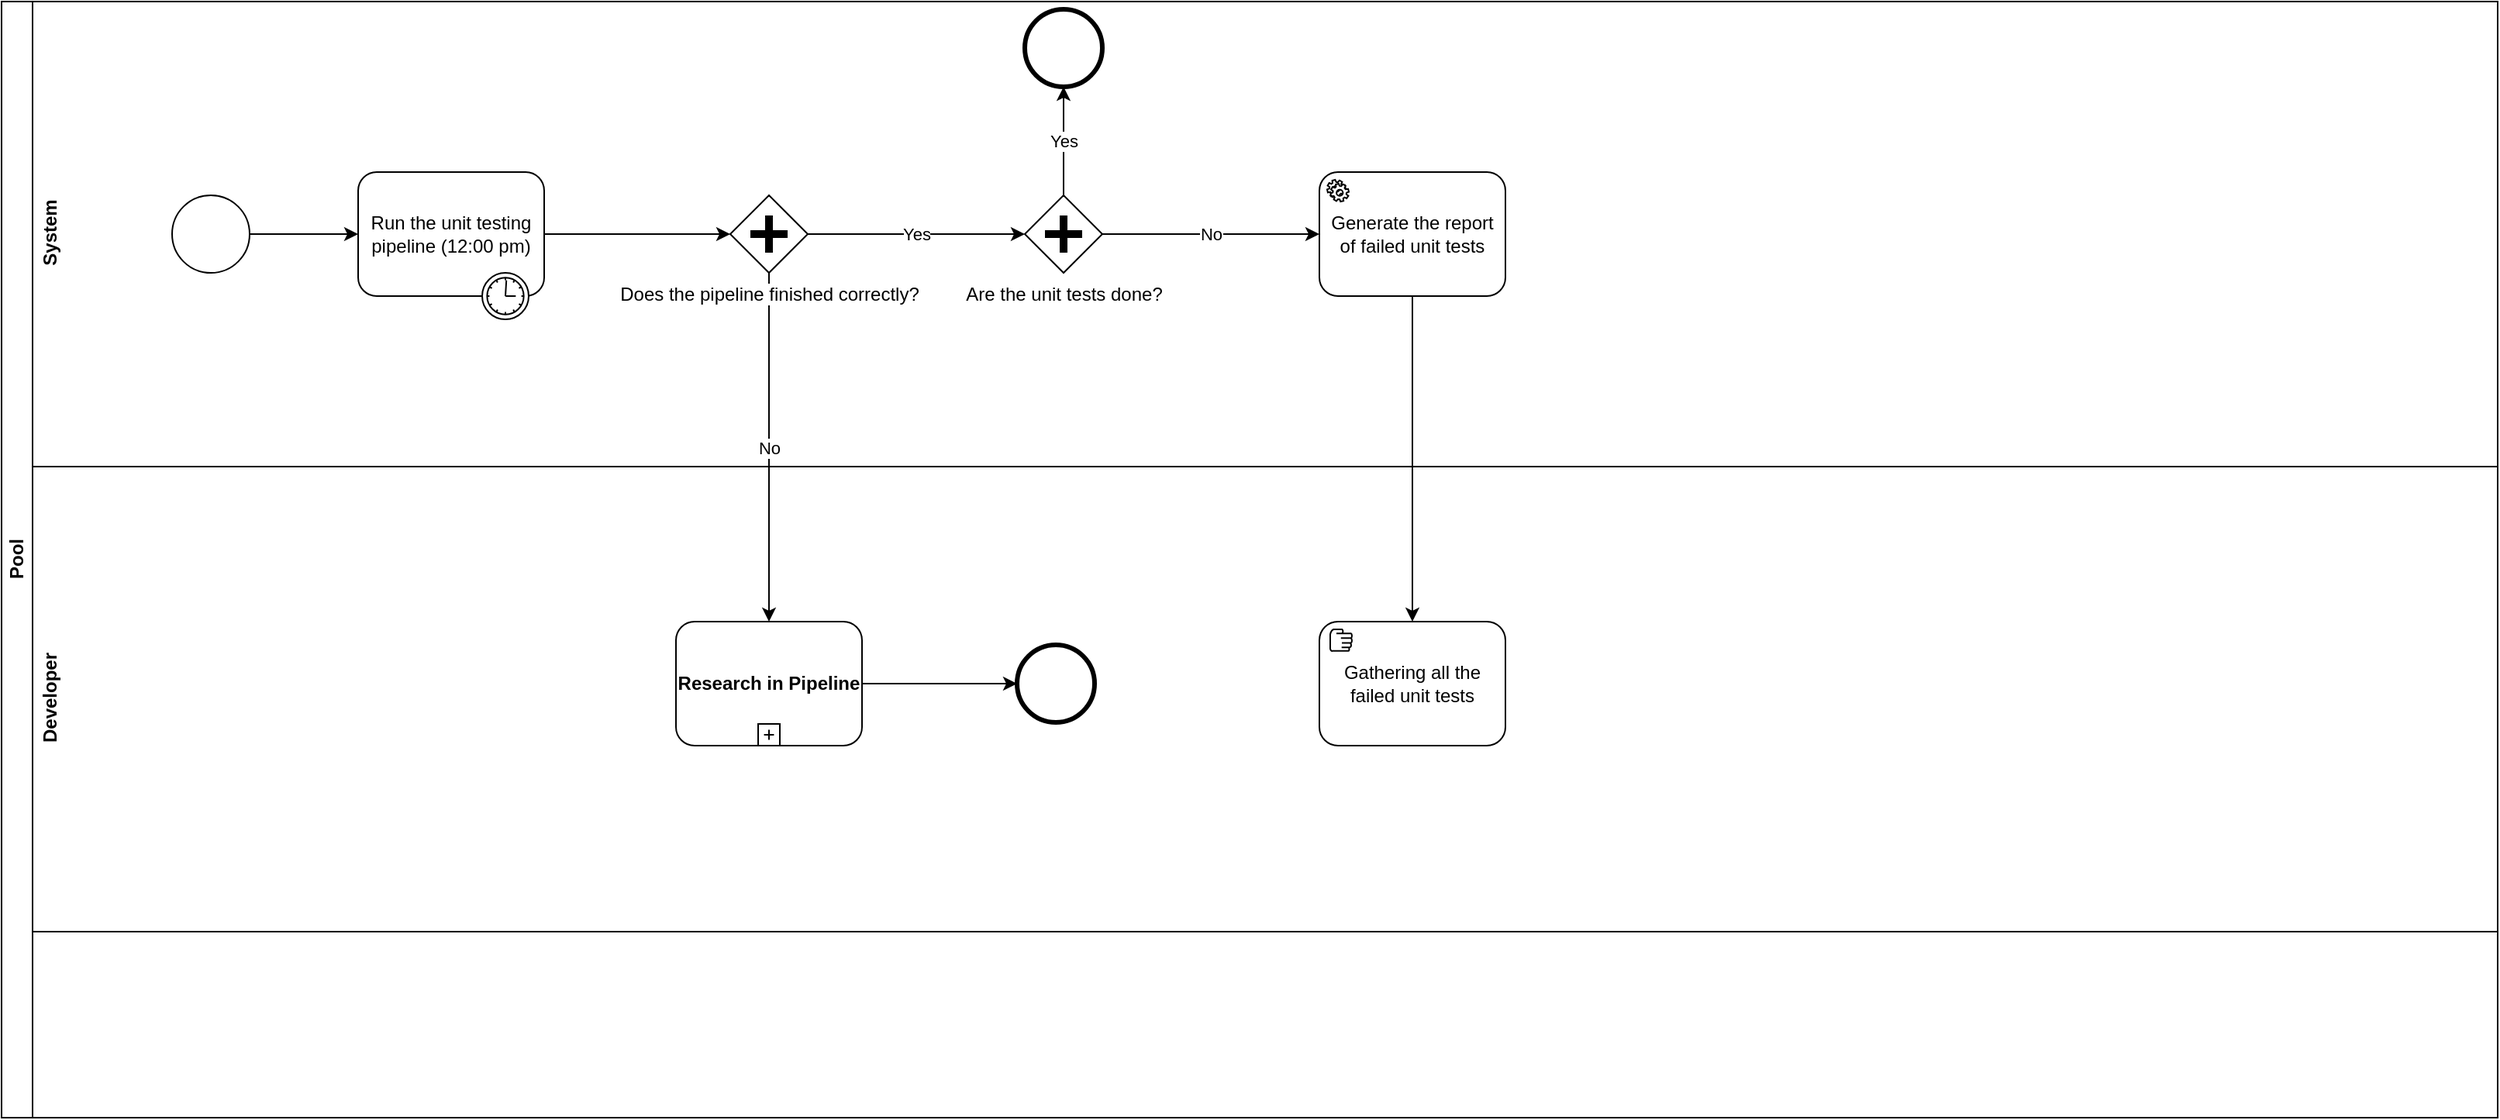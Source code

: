 <mxfile version="10.6.7" type="github"><diagram id="2OYAaO8CSUzoJcsiflxY" name="Page-1"><mxGraphModel dx="2204" dy="1897" grid="1" gridSize="10" guides="1" tooltips="1" connect="1" arrows="1" fold="1" page="1" pageScale="1" pageWidth="850" pageHeight="1100" math="0" shadow="0"><root><mxCell id="0"/><mxCell id="1" parent="0"/><mxCell id="OsNO9fkk1bKZkx-8VxTb-1" value="Pool" style="swimlane;html=1;horizontal=0;startSize=20;" vertex="1" parent="1"><mxGeometry x="-230" y="-30" width="1610" height="720" as="geometry"/></mxCell><mxCell id="OsNO9fkk1bKZkx-8VxTb-4" value="System" style="swimlane;html=1;horizontal=0;swimlaneLine=0;startSize=23;" vertex="1" parent="OsNO9fkk1bKZkx-8VxTb-1"><mxGeometry x="20" width="1590" height="300" as="geometry"/></mxCell><mxCell id="OsNO9fkk1bKZkx-8VxTb-5" value="Developer" style="swimlane;html=1;horizontal=0;swimlaneLine=0;" vertex="1" parent="OsNO9fkk1bKZkx-8VxTb-4"><mxGeometry y="300" width="1590" height="300" as="geometry"/></mxCell><mxCell id="OsNO9fkk1bKZkx-8VxTb-22" style="edgeStyle=orthogonalEdgeStyle;rounded=0;orthogonalLoop=1;jettySize=auto;html=1;exitX=1;exitY=0.5;exitDx=0;exitDy=0;entryX=0;entryY=0.5;entryDx=0;entryDy=0;" edge="1" parent="OsNO9fkk1bKZkx-8VxTb-5" source="OsNO9fkk1bKZkx-8VxTb-17" target="OsNO9fkk1bKZkx-8VxTb-21"><mxGeometry relative="1" as="geometry"/></mxCell><mxCell id="OsNO9fkk1bKZkx-8VxTb-17" value="&lt;b&gt;Research in Pipeline&lt;/b&gt;" style="html=1;whiteSpace=wrap;rounded=1;" vertex="1" parent="OsNO9fkk1bKZkx-8VxTb-5"><mxGeometry x="415" y="100" width="120" height="80" as="geometry"/></mxCell><mxCell id="OsNO9fkk1bKZkx-8VxTb-18" value="" style="html=1;shape=plus;outlineConnect=0;" vertex="1" parent="OsNO9fkk1bKZkx-8VxTb-17"><mxGeometry x="0.5" y="1" width="14" height="14" relative="1" as="geometry"><mxPoint x="-7" y="-14" as="offset"/></mxGeometry></mxCell><mxCell id="OsNO9fkk1bKZkx-8VxTb-21" value="" style="shape=mxgraph.bpmn.shape;html=1;verticalLabelPosition=bottom;labelBackgroundColor=#ffffff;verticalAlign=top;align=center;perimeter=ellipsePerimeter;outlineConnect=0;outline=end;symbol=general;" vertex="1" parent="OsNO9fkk1bKZkx-8VxTb-5"><mxGeometry x="635" y="115" width="50" height="50" as="geometry"/></mxCell><mxCell id="OsNO9fkk1bKZkx-8VxTb-27" value="Gathering all the failed unit tests" style="shape=ext;rounded=1;html=1;whiteSpace=wrap;" vertex="1" parent="OsNO9fkk1bKZkx-8VxTb-5"><mxGeometry x="830" y="100" width="120" height="80" as="geometry"/></mxCell><mxCell id="OsNO9fkk1bKZkx-8VxTb-33" value="" style="shape=mxgraph.bpmn.manual_task;html=1;outlineConnect=0;" vertex="1" parent="OsNO9fkk1bKZkx-8VxTb-5"><mxGeometry x="837" y="105" width="14" height="14" as="geometry"/></mxCell><mxCell id="OsNO9fkk1bKZkx-8VxTb-15" style="edgeStyle=orthogonalEdgeStyle;rounded=0;orthogonalLoop=1;jettySize=auto;html=1;exitX=1;exitY=0.5;exitDx=0;exitDy=0;entryX=0;entryY=0.5;entryDx=0;entryDy=0;" edge="1" parent="OsNO9fkk1bKZkx-8VxTb-4" source="OsNO9fkk1bKZkx-8VxTb-6" target="OsNO9fkk1bKZkx-8VxTb-13"><mxGeometry relative="1" as="geometry"/></mxCell><mxCell id="OsNO9fkk1bKZkx-8VxTb-6" value="" style="shape=mxgraph.bpmn.shape;html=1;verticalLabelPosition=bottom;labelBackgroundColor=#ffffff;verticalAlign=top;align=center;perimeter=ellipsePerimeter;outlineConnect=0;outline=standard;symbol=general;" vertex="1" parent="OsNO9fkk1bKZkx-8VxTb-4"><mxGeometry x="90" y="125" width="50" height="50" as="geometry"/></mxCell><mxCell id="OsNO9fkk1bKZkx-8VxTb-20" value="No" style="edgeStyle=orthogonalEdgeStyle;rounded=0;orthogonalLoop=1;jettySize=auto;html=1;exitX=0.5;exitY=1;exitDx=0;exitDy=0;" edge="1" parent="OsNO9fkk1bKZkx-8VxTb-4" source="OsNO9fkk1bKZkx-8VxTb-11" target="OsNO9fkk1bKZkx-8VxTb-17"><mxGeometry relative="1" as="geometry"/></mxCell><mxCell id="OsNO9fkk1bKZkx-8VxTb-24" value="Yes" style="edgeStyle=orthogonalEdgeStyle;rounded=0;orthogonalLoop=1;jettySize=auto;html=1;exitX=1;exitY=0.5;exitDx=0;exitDy=0;entryX=0;entryY=0.5;entryDx=0;entryDy=0;" edge="1" parent="OsNO9fkk1bKZkx-8VxTb-4" source="OsNO9fkk1bKZkx-8VxTb-11" target="OsNO9fkk1bKZkx-8VxTb-23"><mxGeometry relative="1" as="geometry"/></mxCell><mxCell id="OsNO9fkk1bKZkx-8VxTb-11" value="Does the pipeline finished correctly?" style="shape=mxgraph.bpmn.shape;html=1;verticalLabelPosition=bottom;labelBackgroundColor=#ffffff;verticalAlign=top;align=center;perimeter=rhombusPerimeter;background=gateway;outlineConnect=0;outline=none;symbol=parallelGw;" vertex="1" parent="OsNO9fkk1bKZkx-8VxTb-4"><mxGeometry x="450" y="125" width="50" height="50" as="geometry"/></mxCell><mxCell id="OsNO9fkk1bKZkx-8VxTb-16" style="edgeStyle=orthogonalEdgeStyle;rounded=0;orthogonalLoop=1;jettySize=auto;html=1;exitX=1;exitY=0.5;exitDx=0;exitDy=0;entryX=0;entryY=0.5;entryDx=0;entryDy=0;" edge="1" parent="OsNO9fkk1bKZkx-8VxTb-4" source="OsNO9fkk1bKZkx-8VxTb-13" target="OsNO9fkk1bKZkx-8VxTb-11"><mxGeometry relative="1" as="geometry"/></mxCell><mxCell id="OsNO9fkk1bKZkx-8VxTb-13" value="Run the unit testing pipeline (12:00 pm)" style="html=1;whiteSpace=wrap;rounded=1;" vertex="1" parent="OsNO9fkk1bKZkx-8VxTb-4"><mxGeometry x="210" y="110" width="120" height="80" as="geometry"/></mxCell><mxCell id="OsNO9fkk1bKZkx-8VxTb-14" value="" style="shape=mxgraph.bpmn.timer_start;perimeter=ellipsePerimeter;html=1;verticalLabelPosition=bottom;labelBackgroundColor=#ffffff;verticalAlign=top;outlineConnect=0;" vertex="1" parent="OsNO9fkk1bKZkx-8VxTb-13"><mxGeometry x="1" y="1" width="30" height="30" relative="1" as="geometry"><mxPoint x="-40" y="-15" as="offset"/></mxGeometry></mxCell><mxCell id="OsNO9fkk1bKZkx-8VxTb-26" value="Yes" style="edgeStyle=orthogonalEdgeStyle;rounded=0;orthogonalLoop=1;jettySize=auto;html=1;exitX=0.5;exitY=0;exitDx=0;exitDy=0;entryX=0.5;entryY=1;entryDx=0;entryDy=0;" edge="1" parent="OsNO9fkk1bKZkx-8VxTb-4" source="OsNO9fkk1bKZkx-8VxTb-23" target="OsNO9fkk1bKZkx-8VxTb-25"><mxGeometry relative="1" as="geometry"/></mxCell><mxCell id="OsNO9fkk1bKZkx-8VxTb-31" value="No" style="edgeStyle=orthogonalEdgeStyle;rounded=0;orthogonalLoop=1;jettySize=auto;html=1;exitX=1;exitY=0.5;exitDx=0;exitDy=0;entryX=0;entryY=0.5;entryDx=0;entryDy=0;" edge="1" parent="OsNO9fkk1bKZkx-8VxTb-4" source="OsNO9fkk1bKZkx-8VxTb-23" target="OsNO9fkk1bKZkx-8VxTb-30"><mxGeometry relative="1" as="geometry"/></mxCell><mxCell id="OsNO9fkk1bKZkx-8VxTb-23" value="Are the unit tests done?" style="shape=mxgraph.bpmn.shape;html=1;verticalLabelPosition=bottom;labelBackgroundColor=#ffffff;verticalAlign=top;align=center;perimeter=rhombusPerimeter;background=gateway;outlineConnect=0;outline=none;symbol=parallelGw;" vertex="1" parent="OsNO9fkk1bKZkx-8VxTb-4"><mxGeometry x="640" y="125" width="50" height="50" as="geometry"/></mxCell><mxCell id="OsNO9fkk1bKZkx-8VxTb-25" value="" style="shape=mxgraph.bpmn.shape;html=1;verticalLabelPosition=bottom;labelBackgroundColor=#ffffff;verticalAlign=top;align=center;perimeter=ellipsePerimeter;outlineConnect=0;outline=end;symbol=general;" vertex="1" parent="OsNO9fkk1bKZkx-8VxTb-4"><mxGeometry x="640" y="5" width="50" height="50" as="geometry"/></mxCell><mxCell id="OsNO9fkk1bKZkx-8VxTb-34" style="edgeStyle=orthogonalEdgeStyle;rounded=0;orthogonalLoop=1;jettySize=auto;html=1;exitX=0.5;exitY=1;exitDx=0;exitDy=0;entryX=0.5;entryY=0;entryDx=0;entryDy=0;" edge="1" parent="OsNO9fkk1bKZkx-8VxTb-4" source="OsNO9fkk1bKZkx-8VxTb-30" target="OsNO9fkk1bKZkx-8VxTb-27"><mxGeometry relative="1" as="geometry"/></mxCell><mxCell id="OsNO9fkk1bKZkx-8VxTb-30" value="Generate the report of failed unit tests" style="shape=ext;rounded=1;html=1;whiteSpace=wrap;" vertex="1" parent="OsNO9fkk1bKZkx-8VxTb-4"><mxGeometry x="830" y="110" width="120" height="80" as="geometry"/></mxCell><mxCell id="OsNO9fkk1bKZkx-8VxTb-32" value="" style="shape=mxgraph.bpmn.service_task;html=1;outlineConnect=0;" vertex="1" parent="OsNO9fkk1bKZkx-8VxTb-4"><mxGeometry x="835" y="115" width="14" height="14" as="geometry"/></mxCell></root></mxGraphModel></diagram></mxfile>